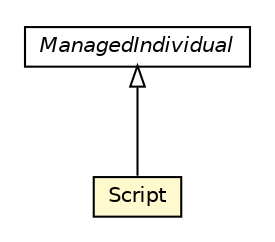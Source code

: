#!/usr/local/bin/dot
#
# Class diagram 
# Generated by UMLGraph version R5_6-24-gf6e263 (http://www.umlgraph.org/)
#

digraph G {
	edge [fontname="Helvetica",fontsize=10,labelfontname="Helvetica",labelfontsize=10];
	node [fontname="Helvetica",fontsize=10,shape=plaintext];
	nodesep=0.25;
	ranksep=0.5;
	// org.universAAL.ontology.asor.Script
	c314094 [label=<<table title="org.universAAL.ontology.asor.Script" border="0" cellborder="1" cellspacing="0" cellpadding="2" port="p" bgcolor="lemonChiffon" href="./Script.html">
		<tr><td><table border="0" cellspacing="0" cellpadding="1">
<tr><td align="center" balign="center"> Script </td></tr>
		</table></td></tr>
		</table>>, URL="./Script.html", fontname="Helvetica", fontcolor="black", fontsize=10.0];
	//org.universAAL.ontology.asor.Script extends org.universAAL.middleware.owl.ManagedIndividual
	c314460:p -> c314094:p [dir=back,arrowtail=empty];
	// org.universAAL.middleware.owl.ManagedIndividual
	c314460 [label=<<table title="org.universAAL.middleware.owl.ManagedIndividual" border="0" cellborder="1" cellspacing="0" cellpadding="2" port="p" href="http://java.sun.com/j2se/1.4.2/docs/api/org/universAAL/middleware/owl/ManagedIndividual.html">
		<tr><td><table border="0" cellspacing="0" cellpadding="1">
<tr><td align="center" balign="center"><font face="Helvetica-Oblique"> ManagedIndividual </font></td></tr>
		</table></td></tr>
		</table>>, URL="http://java.sun.com/j2se/1.4.2/docs/api/org/universAAL/middleware/owl/ManagedIndividual.html", fontname="Helvetica", fontcolor="black", fontsize=10.0];
}

